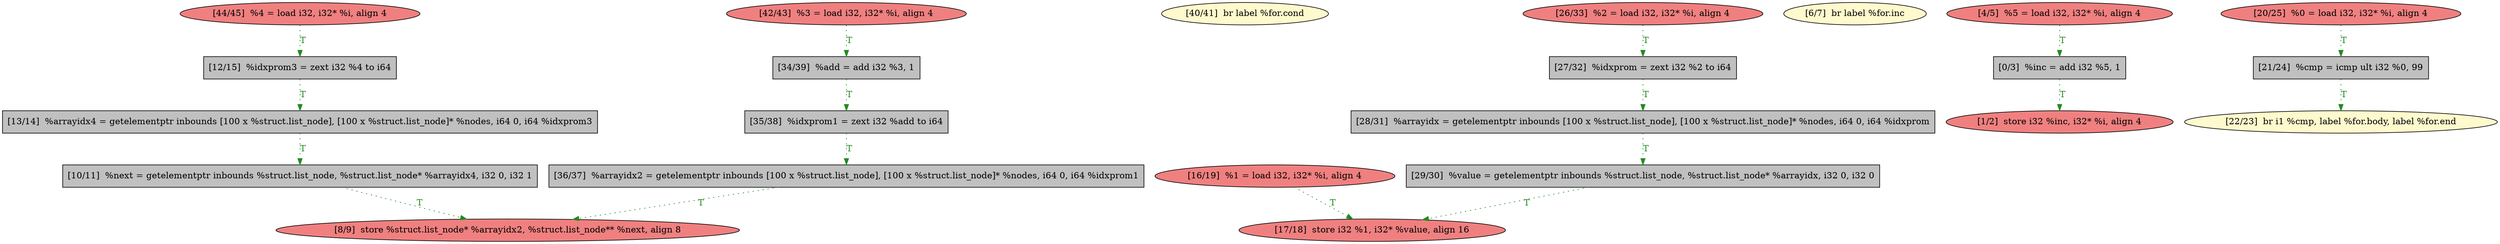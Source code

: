 
digraph G {


node976 [fillcolor=lightcoral,label="[44/45]  %4 = load i32, i32* %i, align 4",shape=ellipse,style=filled ]
node975 [fillcolor=lightcoral,label="[42/43]  %3 = load i32, i32* %i, align 4",shape=ellipse,style=filled ]
node973 [fillcolor=lemonchiffon,label="[40/41]  br label %for.cond",shape=ellipse,style=filled ]
node971 [fillcolor=grey,label="[35/38]  %idxprom1 = zext i32 %add to i64",shape=rectangle,style=filled ]
node959 [fillcolor=grey,label="[12/15]  %idxprom3 = zext i32 %4 to i64",shape=rectangle,style=filled ]
node957 [fillcolor=lightcoral,label="[8/9]  store %struct.list_node* %arrayidx2, %struct.list_node** %next, align 8",shape=ellipse,style=filled ]
node967 [fillcolor=grey,label="[28/31]  %arrayidx = getelementptr inbounds [100 x %struct.list_node], [100 x %struct.list_node]* %nodes, i64 0, i64 %idxprom",shape=rectangle,style=filled ]
node956 [fillcolor=lemonchiffon,label="[6/7]  br label %for.inc",shape=ellipse,style=filled ]
node954 [fillcolor=grey,label="[0/3]  %inc = add i32 %5, 1",shape=rectangle,style=filled ]
node974 [fillcolor=grey,label="[27/32]  %idxprom = zext i32 %2 to i64",shape=rectangle,style=filled ]
node955 [fillcolor=lightcoral,label="[4/5]  %5 = load i32, i32* %i, align 4",shape=ellipse,style=filled ]
node960 [fillcolor=lightcoral,label="[16/19]  %1 = load i32, i32* %i, align 4",shape=ellipse,style=filled ]
node958 [fillcolor=grey,label="[10/11]  %next = getelementptr inbounds %struct.list_node, %struct.list_node* %arrayidx4, i32 0, i32 1",shape=rectangle,style=filled ]
node961 [fillcolor=lightcoral,label="[20/25]  %0 = load i32, i32* %i, align 4",shape=ellipse,style=filled ]
node968 [fillcolor=lemonchiffon,label="[22/23]  br i1 %cmp, label %for.body, label %for.end",shape=ellipse,style=filled ]
node972 [fillcolor=grey,label="[36/37]  %arrayidx2 = getelementptr inbounds [100 x %struct.list_node], [100 x %struct.list_node]* %nodes, i64 0, i64 %idxprom1",shape=rectangle,style=filled ]
node963 [fillcolor=grey,label="[21/24]  %cmp = icmp ult i32 %0, 99",shape=rectangle,style=filled ]
node964 [fillcolor=grey,label="[29/30]  %value = getelementptr inbounds %struct.list_node, %struct.list_node* %arrayidx, i32 0, i32 0",shape=rectangle,style=filled ]
node970 [fillcolor=grey,label="[34/39]  %add = add i32 %3, 1",shape=rectangle,style=filled ]
node965 [fillcolor=lightcoral,label="[1/2]  store i32 %inc, i32* %i, align 4",shape=ellipse,style=filled ]
node966 [fillcolor=lightcoral,label="[17/18]  store i32 %1, i32* %value, align 16",shape=ellipse,style=filled ]
node962 [fillcolor=lightcoral,label="[26/33]  %2 = load i32, i32* %i, align 4",shape=ellipse,style=filled ]
node969 [fillcolor=grey,label="[13/14]  %arrayidx4 = getelementptr inbounds [100 x %struct.list_node], [100 x %struct.list_node]* %nodes, i64 0, i64 %idxprom3",shape=rectangle,style=filled ]

node971->node972 [style=dotted,color=forestgreen,label="T",fontcolor=forestgreen ]
node955->node954 [style=dotted,color=forestgreen,label="T",fontcolor=forestgreen ]
node963->node968 [style=dotted,color=forestgreen,label="T",fontcolor=forestgreen ]
node970->node971 [style=dotted,color=forestgreen,label="T",fontcolor=forestgreen ]
node954->node965 [style=dotted,color=forestgreen,label="T",fontcolor=forestgreen ]
node961->node963 [style=dotted,color=forestgreen,label="T",fontcolor=forestgreen ]
node958->node957 [style=dotted,color=forestgreen,label="T",fontcolor=forestgreen ]
node975->node970 [style=dotted,color=forestgreen,label="T",fontcolor=forestgreen ]
node959->node969 [style=dotted,color=forestgreen,label="T",fontcolor=forestgreen ]
node972->node957 [style=dotted,color=forestgreen,label="T",fontcolor=forestgreen ]
node976->node959 [style=dotted,color=forestgreen,label="T",fontcolor=forestgreen ]
node960->node966 [style=dotted,color=forestgreen,label="T",fontcolor=forestgreen ]
node962->node974 [style=dotted,color=forestgreen,label="T",fontcolor=forestgreen ]
node964->node966 [style=dotted,color=forestgreen,label="T",fontcolor=forestgreen ]
node967->node964 [style=dotted,color=forestgreen,label="T",fontcolor=forestgreen ]
node974->node967 [style=dotted,color=forestgreen,label="T",fontcolor=forestgreen ]
node969->node958 [style=dotted,color=forestgreen,label="T",fontcolor=forestgreen ]


}
